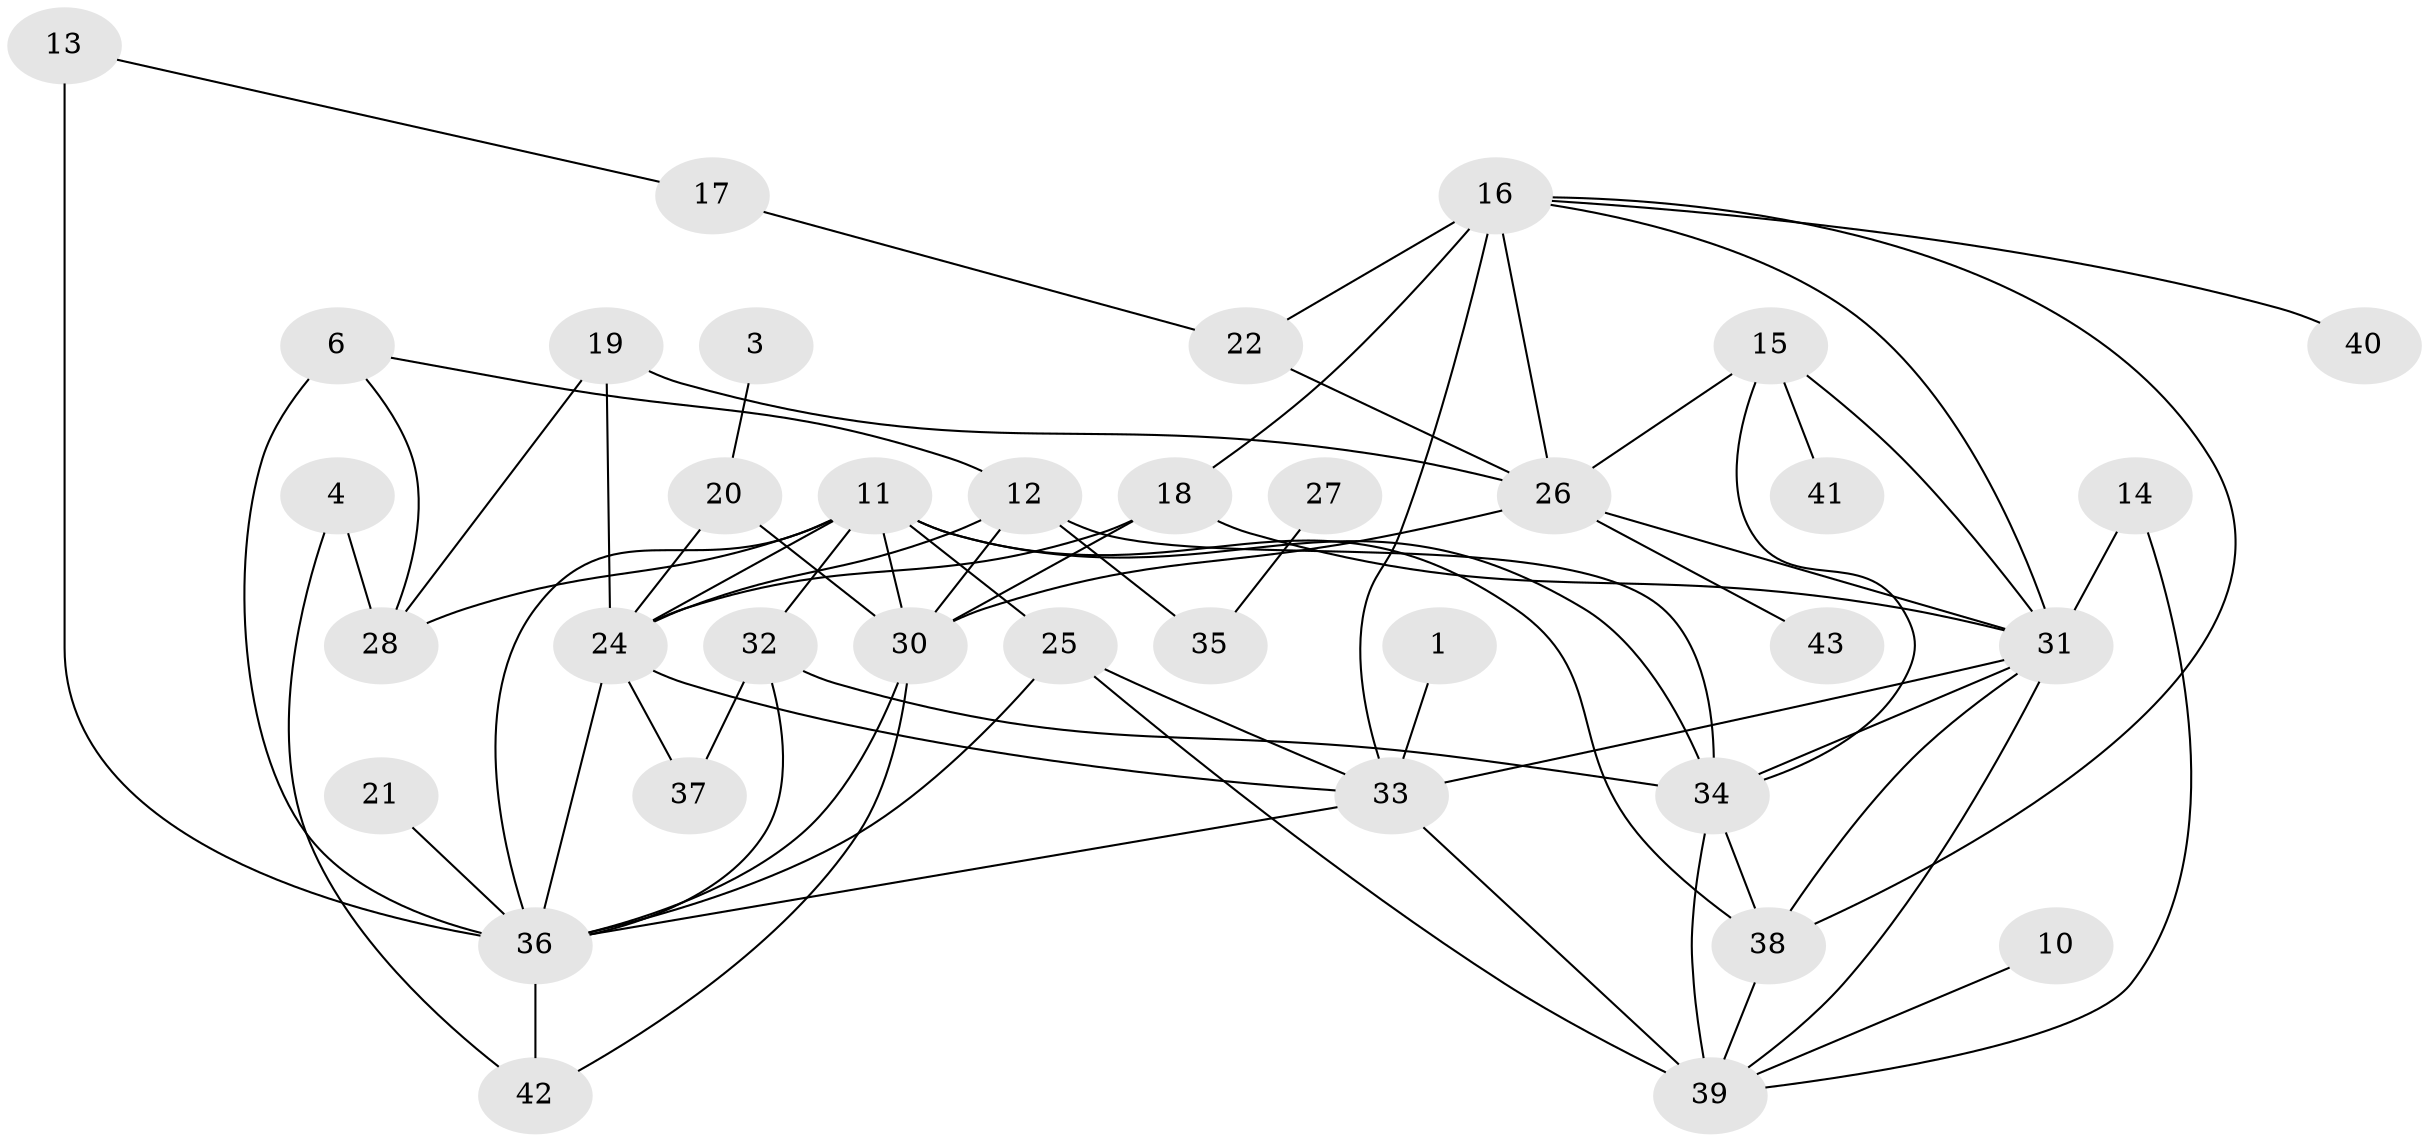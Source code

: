 // original degree distribution, {1: 0.12941176470588237, 2: 0.25882352941176473, 7: 0.03529411764705882, 0: 0.08235294117647059, 4: 0.11764705882352941, 5: 0.10588235294117647, 3: 0.2235294117647059, 6: 0.03529411764705882, 8: 0.011764705882352941}
// Generated by graph-tools (version 1.1) at 2025/00/03/09/25 03:00:44]
// undirected, 36 vertices, 71 edges
graph export_dot {
graph [start="1"]
  node [color=gray90,style=filled];
  1;
  3;
  4;
  6;
  10;
  11;
  12;
  13;
  14;
  15;
  16;
  17;
  18;
  19;
  20;
  21;
  22;
  24;
  25;
  26;
  27;
  28;
  30;
  31;
  32;
  33;
  34;
  35;
  36;
  37;
  38;
  39;
  40;
  41;
  42;
  43;
  1 -- 33 [weight=1.0];
  3 -- 20 [weight=1.0];
  4 -- 28 [weight=1.0];
  4 -- 42 [weight=1.0];
  6 -- 12 [weight=1.0];
  6 -- 28 [weight=1.0];
  6 -- 36 [weight=2.0];
  10 -- 39 [weight=1.0];
  11 -- 24 [weight=1.0];
  11 -- 25 [weight=1.0];
  11 -- 28 [weight=1.0];
  11 -- 30 [weight=1.0];
  11 -- 32 [weight=1.0];
  11 -- 34 [weight=2.0];
  11 -- 36 [weight=1.0];
  11 -- 38 [weight=1.0];
  12 -- 24 [weight=1.0];
  12 -- 30 [weight=1.0];
  12 -- 34 [weight=1.0];
  12 -- 35 [weight=1.0];
  13 -- 17 [weight=1.0];
  13 -- 36 [weight=2.0];
  14 -- 31 [weight=1.0];
  14 -- 39 [weight=1.0];
  15 -- 26 [weight=1.0];
  15 -- 31 [weight=1.0];
  15 -- 34 [weight=1.0];
  15 -- 41 [weight=1.0];
  16 -- 18 [weight=1.0];
  16 -- 22 [weight=1.0];
  16 -- 26 [weight=1.0];
  16 -- 31 [weight=1.0];
  16 -- 33 [weight=2.0];
  16 -- 38 [weight=1.0];
  16 -- 40 [weight=1.0];
  17 -- 22 [weight=1.0];
  18 -- 24 [weight=1.0];
  18 -- 30 [weight=1.0];
  18 -- 31 [weight=1.0];
  19 -- 24 [weight=1.0];
  19 -- 26 [weight=1.0];
  19 -- 28 [weight=1.0];
  20 -- 24 [weight=1.0];
  20 -- 30 [weight=1.0];
  21 -- 36 [weight=1.0];
  22 -- 26 [weight=1.0];
  24 -- 33 [weight=1.0];
  24 -- 36 [weight=2.0];
  24 -- 37 [weight=1.0];
  25 -- 33 [weight=1.0];
  25 -- 36 [weight=1.0];
  25 -- 39 [weight=1.0];
  26 -- 30 [weight=1.0];
  26 -- 31 [weight=1.0];
  26 -- 43 [weight=1.0];
  27 -- 35 [weight=1.0];
  30 -- 36 [weight=1.0];
  30 -- 42 [weight=1.0];
  31 -- 33 [weight=1.0];
  31 -- 34 [weight=2.0];
  31 -- 38 [weight=1.0];
  31 -- 39 [weight=1.0];
  32 -- 34 [weight=1.0];
  32 -- 36 [weight=1.0];
  32 -- 37 [weight=1.0];
  33 -- 36 [weight=1.0];
  33 -- 39 [weight=3.0];
  34 -- 38 [weight=1.0];
  34 -- 39 [weight=1.0];
  36 -- 42 [weight=1.0];
  38 -- 39 [weight=2.0];
}
